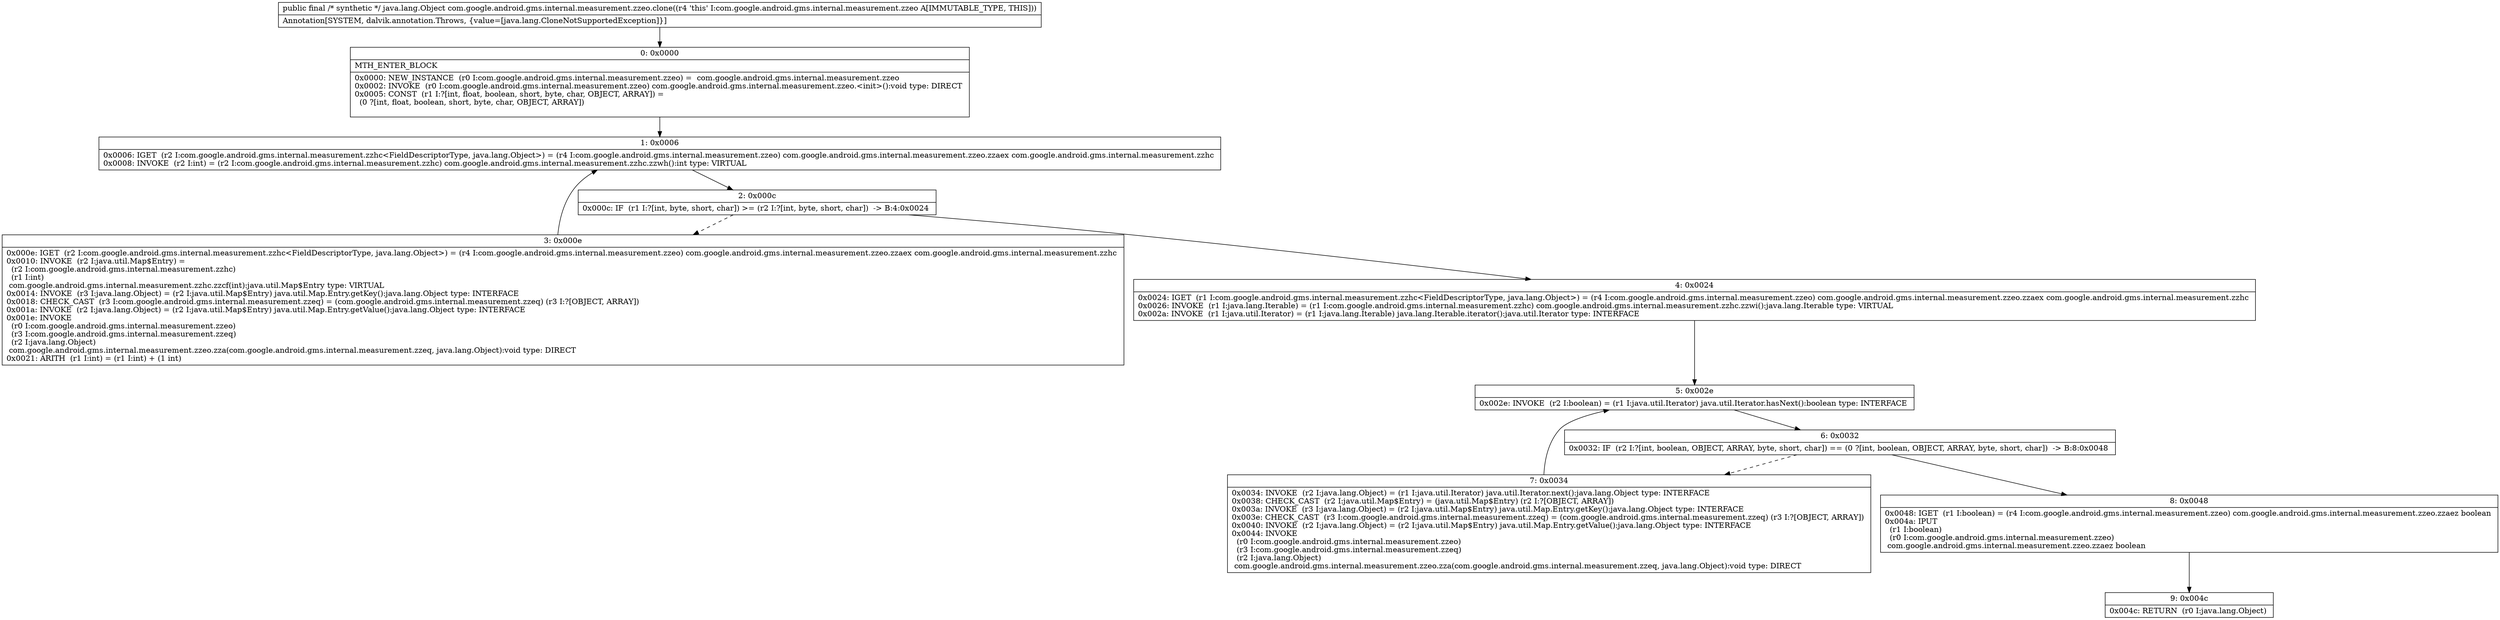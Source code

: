 digraph "CFG forcom.google.android.gms.internal.measurement.zzeo.clone()Ljava\/lang\/Object;" {
Node_0 [shape=record,label="{0\:\ 0x0000|MTH_ENTER_BLOCK\l|0x0000: NEW_INSTANCE  (r0 I:com.google.android.gms.internal.measurement.zzeo) =  com.google.android.gms.internal.measurement.zzeo \l0x0002: INVOKE  (r0 I:com.google.android.gms.internal.measurement.zzeo) com.google.android.gms.internal.measurement.zzeo.\<init\>():void type: DIRECT \l0x0005: CONST  (r1 I:?[int, float, boolean, short, byte, char, OBJECT, ARRAY]) = \l  (0 ?[int, float, boolean, short, byte, char, OBJECT, ARRAY])\l \l}"];
Node_1 [shape=record,label="{1\:\ 0x0006|0x0006: IGET  (r2 I:com.google.android.gms.internal.measurement.zzhc\<FieldDescriptorType, java.lang.Object\>) = (r4 I:com.google.android.gms.internal.measurement.zzeo) com.google.android.gms.internal.measurement.zzeo.zzaex com.google.android.gms.internal.measurement.zzhc \l0x0008: INVOKE  (r2 I:int) = (r2 I:com.google.android.gms.internal.measurement.zzhc) com.google.android.gms.internal.measurement.zzhc.zzwh():int type: VIRTUAL \l}"];
Node_2 [shape=record,label="{2\:\ 0x000c|0x000c: IF  (r1 I:?[int, byte, short, char]) \>= (r2 I:?[int, byte, short, char])  \-\> B:4:0x0024 \l}"];
Node_3 [shape=record,label="{3\:\ 0x000e|0x000e: IGET  (r2 I:com.google.android.gms.internal.measurement.zzhc\<FieldDescriptorType, java.lang.Object\>) = (r4 I:com.google.android.gms.internal.measurement.zzeo) com.google.android.gms.internal.measurement.zzeo.zzaex com.google.android.gms.internal.measurement.zzhc \l0x0010: INVOKE  (r2 I:java.util.Map$Entry) = \l  (r2 I:com.google.android.gms.internal.measurement.zzhc)\l  (r1 I:int)\l com.google.android.gms.internal.measurement.zzhc.zzcf(int):java.util.Map$Entry type: VIRTUAL \l0x0014: INVOKE  (r3 I:java.lang.Object) = (r2 I:java.util.Map$Entry) java.util.Map.Entry.getKey():java.lang.Object type: INTERFACE \l0x0018: CHECK_CAST  (r3 I:com.google.android.gms.internal.measurement.zzeq) = (com.google.android.gms.internal.measurement.zzeq) (r3 I:?[OBJECT, ARRAY]) \l0x001a: INVOKE  (r2 I:java.lang.Object) = (r2 I:java.util.Map$Entry) java.util.Map.Entry.getValue():java.lang.Object type: INTERFACE \l0x001e: INVOKE  \l  (r0 I:com.google.android.gms.internal.measurement.zzeo)\l  (r3 I:com.google.android.gms.internal.measurement.zzeq)\l  (r2 I:java.lang.Object)\l com.google.android.gms.internal.measurement.zzeo.zza(com.google.android.gms.internal.measurement.zzeq, java.lang.Object):void type: DIRECT \l0x0021: ARITH  (r1 I:int) = (r1 I:int) + (1 int) \l}"];
Node_4 [shape=record,label="{4\:\ 0x0024|0x0024: IGET  (r1 I:com.google.android.gms.internal.measurement.zzhc\<FieldDescriptorType, java.lang.Object\>) = (r4 I:com.google.android.gms.internal.measurement.zzeo) com.google.android.gms.internal.measurement.zzeo.zzaex com.google.android.gms.internal.measurement.zzhc \l0x0026: INVOKE  (r1 I:java.lang.Iterable) = (r1 I:com.google.android.gms.internal.measurement.zzhc) com.google.android.gms.internal.measurement.zzhc.zzwi():java.lang.Iterable type: VIRTUAL \l0x002a: INVOKE  (r1 I:java.util.Iterator) = (r1 I:java.lang.Iterable) java.lang.Iterable.iterator():java.util.Iterator type: INTERFACE \l}"];
Node_5 [shape=record,label="{5\:\ 0x002e|0x002e: INVOKE  (r2 I:boolean) = (r1 I:java.util.Iterator) java.util.Iterator.hasNext():boolean type: INTERFACE \l}"];
Node_6 [shape=record,label="{6\:\ 0x0032|0x0032: IF  (r2 I:?[int, boolean, OBJECT, ARRAY, byte, short, char]) == (0 ?[int, boolean, OBJECT, ARRAY, byte, short, char])  \-\> B:8:0x0048 \l}"];
Node_7 [shape=record,label="{7\:\ 0x0034|0x0034: INVOKE  (r2 I:java.lang.Object) = (r1 I:java.util.Iterator) java.util.Iterator.next():java.lang.Object type: INTERFACE \l0x0038: CHECK_CAST  (r2 I:java.util.Map$Entry) = (java.util.Map$Entry) (r2 I:?[OBJECT, ARRAY]) \l0x003a: INVOKE  (r3 I:java.lang.Object) = (r2 I:java.util.Map$Entry) java.util.Map.Entry.getKey():java.lang.Object type: INTERFACE \l0x003e: CHECK_CAST  (r3 I:com.google.android.gms.internal.measurement.zzeq) = (com.google.android.gms.internal.measurement.zzeq) (r3 I:?[OBJECT, ARRAY]) \l0x0040: INVOKE  (r2 I:java.lang.Object) = (r2 I:java.util.Map$Entry) java.util.Map.Entry.getValue():java.lang.Object type: INTERFACE \l0x0044: INVOKE  \l  (r0 I:com.google.android.gms.internal.measurement.zzeo)\l  (r3 I:com.google.android.gms.internal.measurement.zzeq)\l  (r2 I:java.lang.Object)\l com.google.android.gms.internal.measurement.zzeo.zza(com.google.android.gms.internal.measurement.zzeq, java.lang.Object):void type: DIRECT \l}"];
Node_8 [shape=record,label="{8\:\ 0x0048|0x0048: IGET  (r1 I:boolean) = (r4 I:com.google.android.gms.internal.measurement.zzeo) com.google.android.gms.internal.measurement.zzeo.zzaez boolean \l0x004a: IPUT  \l  (r1 I:boolean)\l  (r0 I:com.google.android.gms.internal.measurement.zzeo)\l com.google.android.gms.internal.measurement.zzeo.zzaez boolean \l}"];
Node_9 [shape=record,label="{9\:\ 0x004c|0x004c: RETURN  (r0 I:java.lang.Object) \l}"];
MethodNode[shape=record,label="{public final \/* synthetic *\/ java.lang.Object com.google.android.gms.internal.measurement.zzeo.clone((r4 'this' I:com.google.android.gms.internal.measurement.zzeo A[IMMUTABLE_TYPE, THIS]))  | Annotation[SYSTEM, dalvik.annotation.Throws, \{value=[java.lang.CloneNotSupportedException]\}]\l}"];
MethodNode -> Node_0;
Node_0 -> Node_1;
Node_1 -> Node_2;
Node_2 -> Node_3[style=dashed];
Node_2 -> Node_4;
Node_3 -> Node_1;
Node_4 -> Node_5;
Node_5 -> Node_6;
Node_6 -> Node_7[style=dashed];
Node_6 -> Node_8;
Node_7 -> Node_5;
Node_8 -> Node_9;
}

